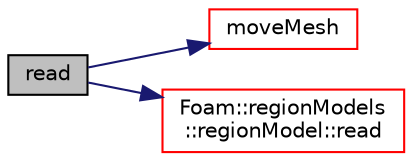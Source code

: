 digraph "read"
{
  bgcolor="transparent";
  edge [fontname="Helvetica",fontsize="10",labelfontname="Helvetica",labelfontsize="10"];
  node [fontname="Helvetica",fontsize="10",shape=record];
  rankdir="LR";
  Node1 [label="read",height=0.2,width=0.4,color="black", fillcolor="grey75", style="filled", fontcolor="black"];
  Node1 -> Node2 [color="midnightblue",fontsize="10",style="solid",fontname="Helvetica"];
  Node2 [label="moveMesh",height=0.2,width=0.4,color="red",URL="$a02135.html#a0a91c4b420000422e4467d50e2baf2e1",tooltip="Move mesh points according to change in cell volumes. "];
  Node1 -> Node3 [color="midnightblue",fontsize="10",style="solid",fontname="Helvetica"];
  Node3 [label="Foam::regionModels\l::regionModel::read",height=0.2,width=0.4,color="red",URL="$a02133.html#af816873151ddb0126e98bb2f914d8ed5",tooltip="Read control parameters from dictionary. "];
}
